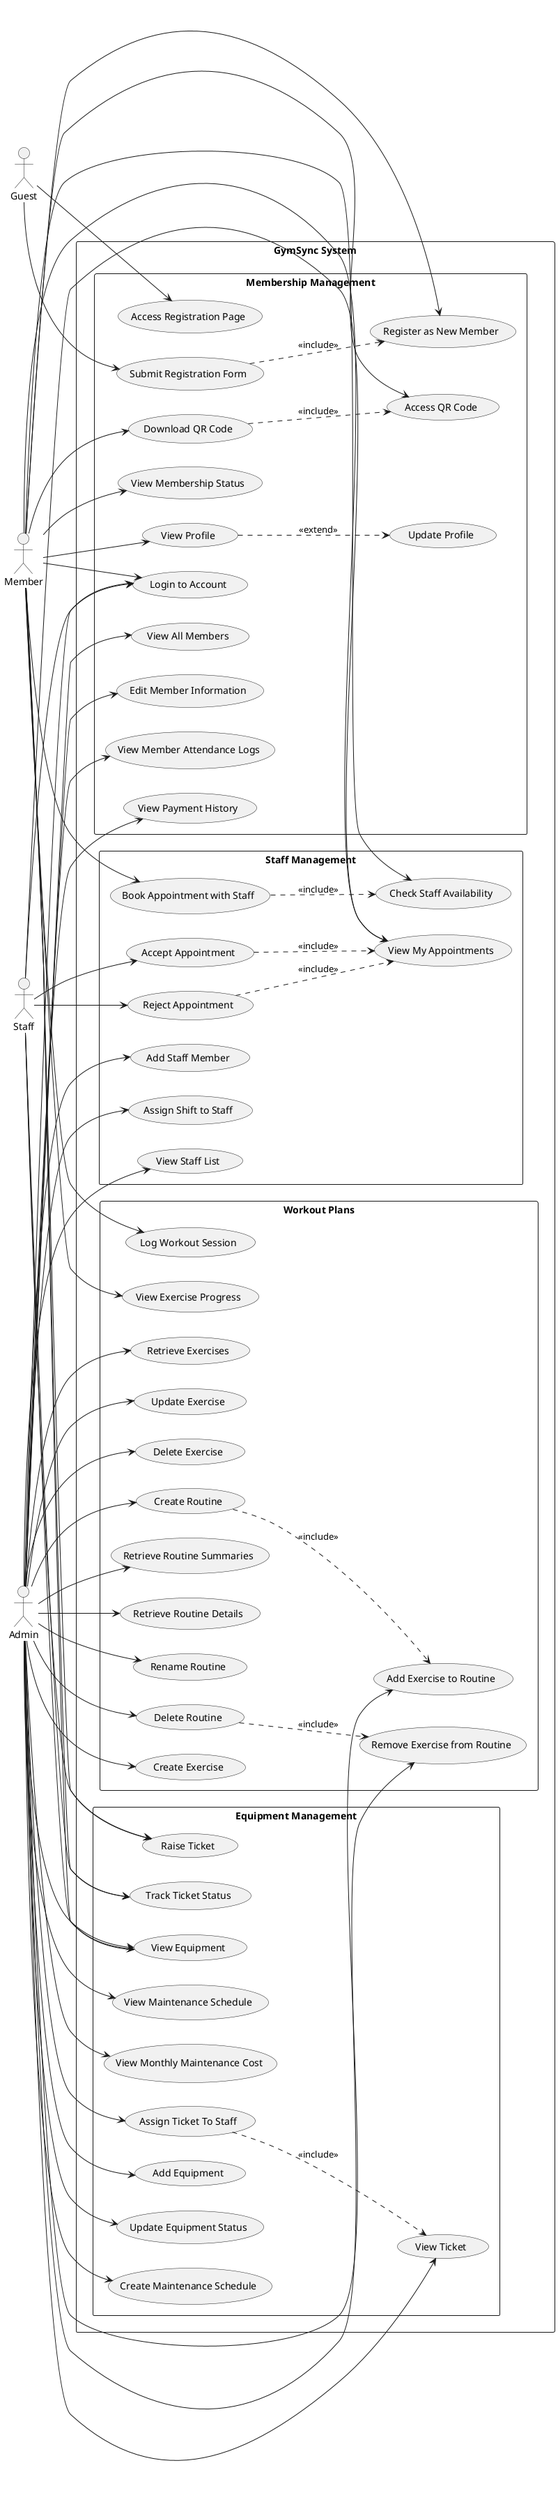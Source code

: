 @startuml GymSync Use Case Diagram
' Use vertical layout
left to right direction
skinparam packageStyle rectangle

' Define actors
actor "Admin" as admin
actor "Member" as member
actor "Guest" as guest
actor "Staff" as staff

' Define systems
rectangle "GymSync System" {
  ' Membership Management Use Cases
  package "Membership Management" {
    usecase "Register as New Member" as UC1
    usecase "Login to Account" as UC2
    usecase "View Profile" as UC3
    usecase "Update Profile" as UC3_1
    usecase "Access QR Code" as UC4
    usecase "Download QR Code" as UC5
    usecase "View Membership Status" as UC6
    usecase "View All Members" as UC7
    usecase "Edit Member Information" as UC8
    usecase "View Member Attendance Logs" as UC9
    usecase "View Payment History" as UC10
    usecase "Access Registration Page" as UC11
    usecase "Submit Registration Form" as UC12
  }
  
  ' Staff Management Use Cases
  package "Staff Management" {
    usecase "Add Staff Member" as UC13
    usecase "Assign Shift to Staff" as UC14
    usecase "View Staff List" as UC15
    usecase "Book Appointment with Staff" as UC16
    usecase "Check Staff Availability" as UC17
    usecase "View My Appointments" as UC18
    usecase "Accept Appointment" as UC19
    usecase "Reject Appointment" as UC20
  }
  
  ' Workout Plans Use Cases
  package "Workout Plans" {
    usecase "Create Exercise" as UC21
    usecase "Retrieve Exercises" as UC22
    usecase "Update Exercise" as UC23
    usecase "Delete Exercise" as UC24
    usecase "Create Routine" as UC25
    usecase "Retrieve Routine Summaries" as UC26
    usecase "Retrieve Routine Details" as UC27
    usecase "Rename Routine" as UC28
    usecase "Add Exercise to Routine" as UC29
    usecase "Remove Exercise from Routine" as UC30
    usecase "Delete Routine" as UC31
    usecase "Log Workout Session" as UC32
    usecase "View Exercise Progress" as UC33
  }
  
  ' Equipment Management Use Cases
  package "Equipment Management" {
    usecase "Add Equipment" as UC34
    usecase "View Equipment" as UC35
    usecase "Update Equipment Status" as UC36
    usecase "Create Maintenance Schedule" as UC37
    usecase "View Maintenance Schedule" as UC38
    usecase "View Monthly Maintenance Cost" as UC39
    usecase "Raise Ticket" as UC40
    usecase "Track Ticket Status" as UC41
    usecase "View Ticket" as UC42
    usecase "Assign Ticket To Staff" as UC43
  }
}

' Define relationships
' Guest relationships
guest --> UC11
guest --> UC12
UC12 ..> UC1 : <<include>>

' Member relationships
member --> UC1
member --> UC2
member --> UC3
UC3 ..> UC3_1 : <<extend>>
member --> UC4
member --> UC5
UC5 ..> UC4 : <<include>>
member --> UC6
member --> UC16
member --> UC17
member --> UC18
member --> UC32
member --> UC33
member --> UC35
member --> UC40
member --> UC41

' Admin relationships
admin --> UC2
admin --> UC7
admin --> UC8
admin --> UC9
admin --> UC10
admin --> UC13
admin --> UC14
admin --> UC15
admin --> UC21
admin --> UC22
admin --> UC23
admin --> UC24
admin --> UC25
admin --> UC26
admin --> UC27
admin --> UC28
admin --> UC29
admin --> UC30
admin --> UC31
admin --> UC34
admin --> UC35
admin --> UC36
admin --> UC37
admin --> UC38
admin --> UC39
admin --> UC42
admin --> UC43

' Staff relationships (combined staff & trainer)
staff --> UC2
staff --> UC18
staff --> UC19
staff --> UC20
staff --> UC35
staff --> UC40
staff --> UC41

' Include/Extend relationships for workflows
UC16 ..> UC17 : <<include>>
UC19 ..> UC18 : <<include>>
UC20 ..> UC18 : <<include>>
UC25 ..> UC29 : <<include>>
UC31 ..> UC30 : <<include>>
UC43 ..> UC42 : <<include>>
@enduml